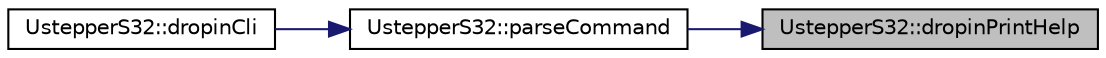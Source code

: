 digraph "UstepperS32::dropinPrintHelp"
{
 // LATEX_PDF_SIZE
  edge [fontname="Helvetica",fontsize="10",labelfontname="Helvetica",labelfontsize="10"];
  node [fontname="Helvetica",fontsize="10",shape=record];
  rankdir="RL";
  Node1 [label="UstepperS32::dropinPrintHelp",height=0.2,width=0.4,color="black", fillcolor="grey75", style="filled", fontcolor="black",tooltip="This method is used to print the dropinCli menu explainer:"];
  Node1 -> Node2 [dir="back",color="midnightblue",fontsize="10",style="solid",fontname="Helvetica"];
  Node2 [label="UstepperS32::parseCommand",height=0.2,width=0.4,color="black", fillcolor="white", style="filled",URL="$classUstepperS32.html#ac188ef30bfddec87c6a3a82b25299154",tooltip="This method is used for the dropinCli to take in user commands."];
  Node2 -> Node3 [dir="back",color="midnightblue",fontsize="10",style="solid",fontname="Helvetica"];
  Node3 [label="UstepperS32::dropinCli",height=0.2,width=0.4,color="black", fillcolor="white", style="filled",URL="$classUstepperS32.html#a6266ace54357b5d78a9ad187d0a09e7c",tooltip="This method is used to tune Drop-in parameters. After tuning uStepper S, the parameters are saved in ..."];
}
